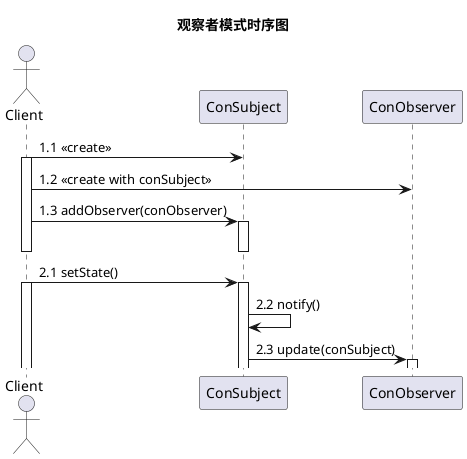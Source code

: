 @startuml
title 观察者模式时序图

actor Client
participant ConSubject
participant ConObserver

Client -> ConSubject: 1.1 <<create>>
activate Client
Client -> ConObserver: 1.2 <<create with conSubject>>
Client -> ConSubject: 1.3 addObserver(conObserver)
activate ConSubject
deactivate ConSubject
deactivate Client
Client -> ConSubject: 2.1 setState()
activate Client
activate ConSubject
ConSubject -> ConSubject: 2.2 notify()
ConSubject -> ConObserver: 2.3 update(conSubject)
activate ConObserver
@enduml